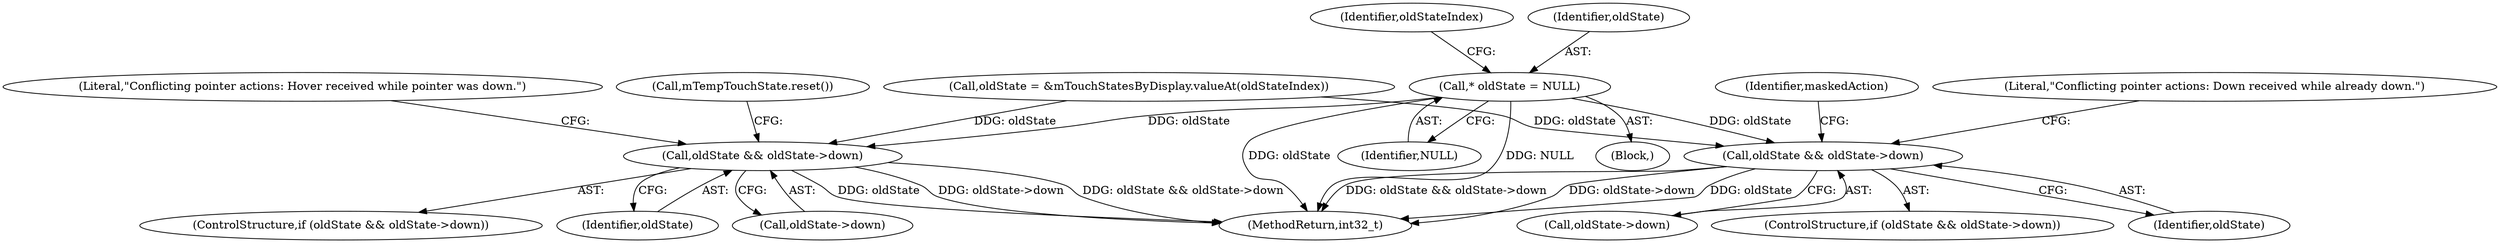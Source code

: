 digraph "0_Android_03a53d1c7765eeb3af0bc34c3dff02ada1953fbf_0@pointer" {
"1000144" [label="(Call,* oldState = NULL)"];
"1000980" [label="(Call,oldState && oldState->down)"];
"1001039" [label="(Call,oldState && oldState->down)"];
"1000157" [label="(Call,oldState = &mTouchStatesByDisplay.valueAt(oldStateIndex))"];
"1001041" [label="(Call,oldState->down)"];
"1001109" [label="(Identifier,maskedAction)"];
"1000146" [label="(Identifier,NULL)"];
"1001038" [label="(ControlStructure,if (oldState && oldState->down))"];
"1001167" [label="(MethodReturn,int32_t)"];
"1000144" [label="(Call,* oldState = NULL)"];
"1000980" [label="(Call,oldState && oldState->down)"];
"1000149" [label="(Identifier,oldStateIndex)"];
"1001039" [label="(Call,oldState && oldState->down)"];
"1000110" [label="(Block,)"];
"1000145" [label="(Identifier,oldState)"];
"1000981" [label="(Identifier,oldState)"];
"1000992" [label="(Call,mTempTouchState.reset())"];
"1000982" [label="(Call,oldState->down)"];
"1001040" [label="(Identifier,oldState)"];
"1001046" [label="(Literal,\"Conflicting pointer actions: Down received while already down.\")"];
"1000979" [label="(ControlStructure,if (oldState && oldState->down))"];
"1000987" [label="(Literal,\"Conflicting pointer actions: Hover received while pointer was down.\")"];
"1000144" -> "1000110"  [label="AST: "];
"1000144" -> "1000146"  [label="CFG: "];
"1000145" -> "1000144"  [label="AST: "];
"1000146" -> "1000144"  [label="AST: "];
"1000149" -> "1000144"  [label="CFG: "];
"1000144" -> "1001167"  [label="DDG: oldState"];
"1000144" -> "1001167"  [label="DDG: NULL"];
"1000144" -> "1000980"  [label="DDG: oldState"];
"1000144" -> "1001039"  [label="DDG: oldState"];
"1000980" -> "1000979"  [label="AST: "];
"1000980" -> "1000981"  [label="CFG: "];
"1000980" -> "1000982"  [label="CFG: "];
"1000981" -> "1000980"  [label="AST: "];
"1000982" -> "1000980"  [label="AST: "];
"1000987" -> "1000980"  [label="CFG: "];
"1000992" -> "1000980"  [label="CFG: "];
"1000980" -> "1001167"  [label="DDG: oldState"];
"1000980" -> "1001167"  [label="DDG: oldState->down"];
"1000980" -> "1001167"  [label="DDG: oldState && oldState->down"];
"1000157" -> "1000980"  [label="DDG: oldState"];
"1001039" -> "1001038"  [label="AST: "];
"1001039" -> "1001040"  [label="CFG: "];
"1001039" -> "1001041"  [label="CFG: "];
"1001040" -> "1001039"  [label="AST: "];
"1001041" -> "1001039"  [label="AST: "];
"1001046" -> "1001039"  [label="CFG: "];
"1001109" -> "1001039"  [label="CFG: "];
"1001039" -> "1001167"  [label="DDG: oldState->down"];
"1001039" -> "1001167"  [label="DDG: oldState"];
"1001039" -> "1001167"  [label="DDG: oldState && oldState->down"];
"1000157" -> "1001039"  [label="DDG: oldState"];
}
